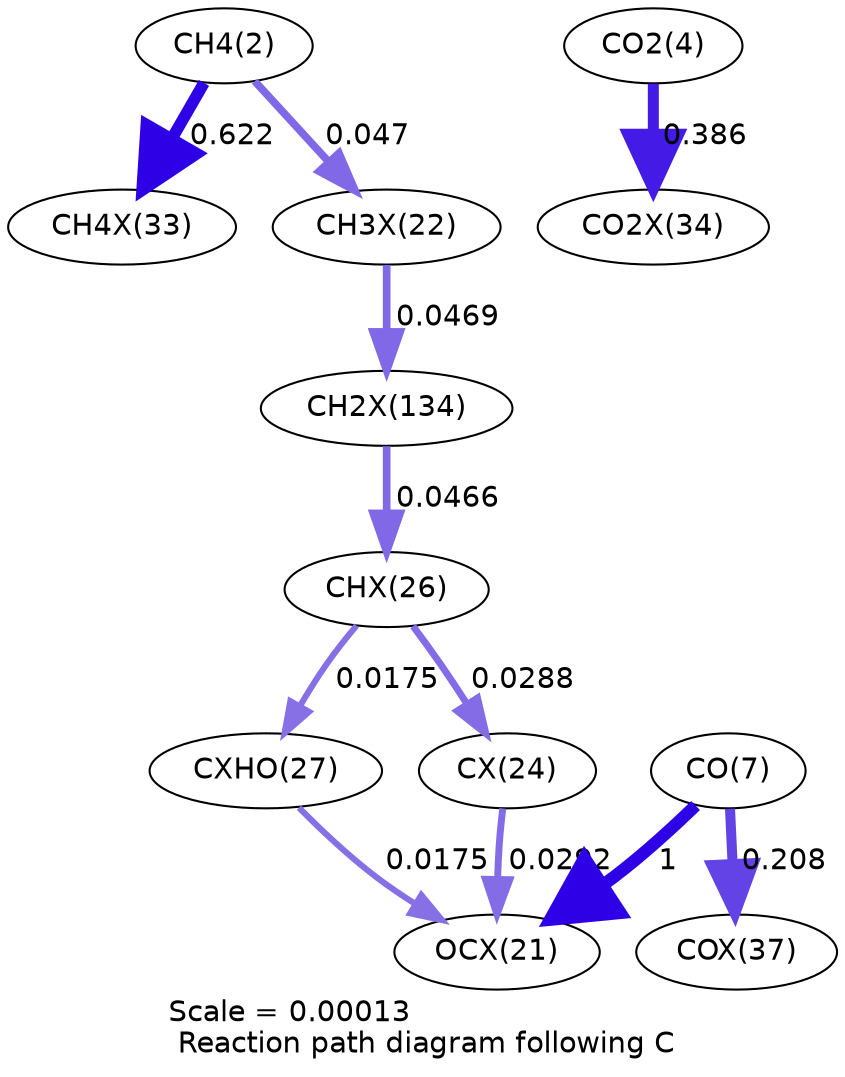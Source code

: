 digraph reaction_paths {
center=1;
s4 -> s31[fontname="Helvetica", penwidth=5.64, arrowsize=2.82, color="0.7, 1.12, 0.9"
, label=" 0.622"];
s4 -> s25[fontname="Helvetica", penwidth=3.69, arrowsize=1.85, color="0.7, 0.547, 0.9"
, label=" 0.047"];
s25 -> s36[fontname="Helvetica", penwidth=3.69, arrowsize=1.85, color="0.7, 0.547, 0.9"
, label=" 0.0469"];
s36 -> s29[fontname="Helvetica", penwidth=3.69, arrowsize=1.84, color="0.7, 0.547, 0.9"
, label=" 0.0466"];
s29 -> s30[fontname="Helvetica", penwidth=2.94, arrowsize=1.47, color="0.7, 0.517, 0.9"
, label=" 0.0175"];
s29 -> s27[fontname="Helvetica", penwidth=3.32, arrowsize=1.66, color="0.7, 0.529, 0.9"
, label=" 0.0288"];
s30 -> s24[fontname="Helvetica", penwidth=2.94, arrowsize=1.47, color="0.7, 0.517, 0.9"
, label=" 0.0175"];
s9 -> s24[fontname="Helvetica", penwidth=6, arrowsize=3, color="0.7, 1.5, 0.9"
, label=" 1"];
s9 -> s35[fontname="Helvetica", penwidth=4.82, arrowsize=2.41, color="0.7, 0.708, 0.9"
, label=" 0.208"];
s27 -> s24[fontname="Helvetica", penwidth=3.33, arrowsize=1.67, color="0.7, 0.529, 0.9"
, label=" 0.0292"];
s6 -> s32[fontname="Helvetica", penwidth=5.28, arrowsize=2.64, color="0.7, 0.886, 0.9"
, label=" 0.386"];
s4 [ fontname="Helvetica", label="CH4(2)"];
s6 [ fontname="Helvetica", label="CO2(4)"];
s9 [ fontname="Helvetica", label="CO(7)"];
s24 [ fontname="Helvetica", label="OCX(21)"];
s25 [ fontname="Helvetica", label="CH3X(22)"];
s27 [ fontname="Helvetica", label="CX(24)"];
s29 [ fontname="Helvetica", label="CHX(26)"];
s30 [ fontname="Helvetica", label="CXHO(27)"];
s31 [ fontname="Helvetica", label="CH4X(33)"];
s32 [ fontname="Helvetica", label="CO2X(34)"];
s35 [ fontname="Helvetica", label="COX(37)"];
s36 [ fontname="Helvetica", label="CH2X(134)"];
 label = "Scale = 0.00013\l Reaction path diagram following C";
 fontname = "Helvetica";
}

